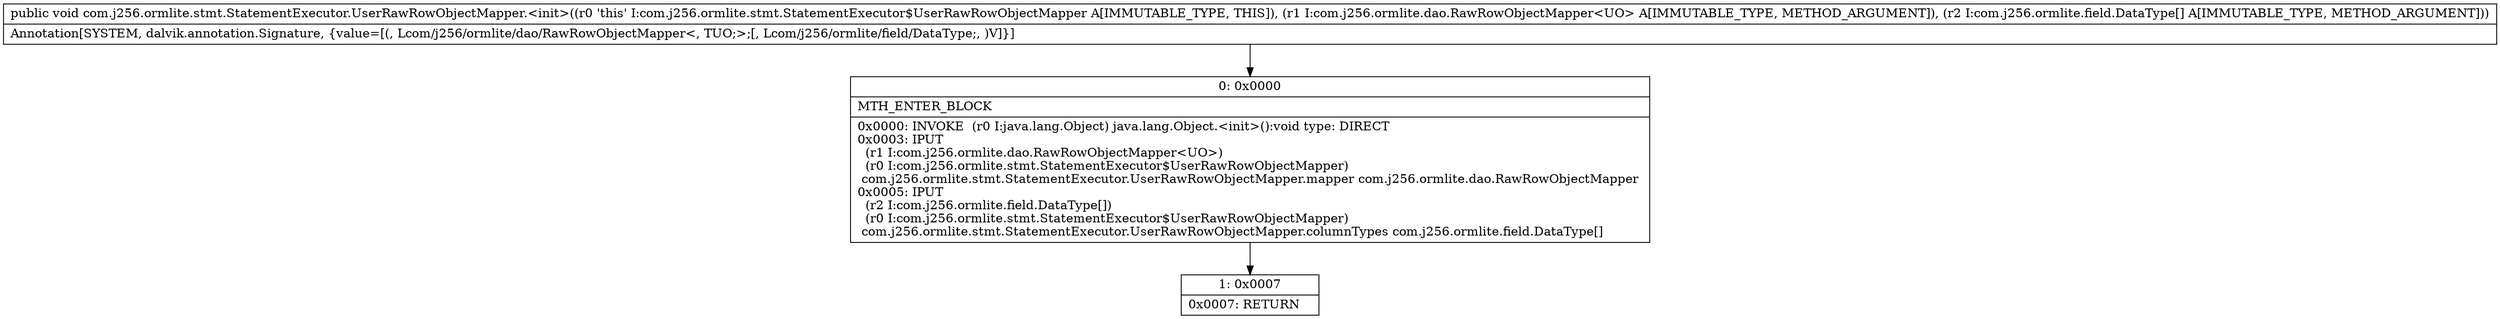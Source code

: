 digraph "CFG forcom.j256.ormlite.stmt.StatementExecutor.UserRawRowObjectMapper.\<init\>(Lcom\/j256\/ormlite\/dao\/RawRowObjectMapper;[Lcom\/j256\/ormlite\/field\/DataType;)V" {
Node_0 [shape=record,label="{0\:\ 0x0000|MTH_ENTER_BLOCK\l|0x0000: INVOKE  (r0 I:java.lang.Object) java.lang.Object.\<init\>():void type: DIRECT \l0x0003: IPUT  \l  (r1 I:com.j256.ormlite.dao.RawRowObjectMapper\<UO\>)\l  (r0 I:com.j256.ormlite.stmt.StatementExecutor$UserRawRowObjectMapper)\l com.j256.ormlite.stmt.StatementExecutor.UserRawRowObjectMapper.mapper com.j256.ormlite.dao.RawRowObjectMapper \l0x0005: IPUT  \l  (r2 I:com.j256.ormlite.field.DataType[])\l  (r0 I:com.j256.ormlite.stmt.StatementExecutor$UserRawRowObjectMapper)\l com.j256.ormlite.stmt.StatementExecutor.UserRawRowObjectMapper.columnTypes com.j256.ormlite.field.DataType[] \l}"];
Node_1 [shape=record,label="{1\:\ 0x0007|0x0007: RETURN   \l}"];
MethodNode[shape=record,label="{public void com.j256.ormlite.stmt.StatementExecutor.UserRawRowObjectMapper.\<init\>((r0 'this' I:com.j256.ormlite.stmt.StatementExecutor$UserRawRowObjectMapper A[IMMUTABLE_TYPE, THIS]), (r1 I:com.j256.ormlite.dao.RawRowObjectMapper\<UO\> A[IMMUTABLE_TYPE, METHOD_ARGUMENT]), (r2 I:com.j256.ormlite.field.DataType[] A[IMMUTABLE_TYPE, METHOD_ARGUMENT]))  | Annotation[SYSTEM, dalvik.annotation.Signature, \{value=[(, Lcom\/j256\/ormlite\/dao\/RawRowObjectMapper\<, TUO;\>;[, Lcom\/j256\/ormlite\/field\/DataType;, )V]\}]\l}"];
MethodNode -> Node_0;
Node_0 -> Node_1;
}

